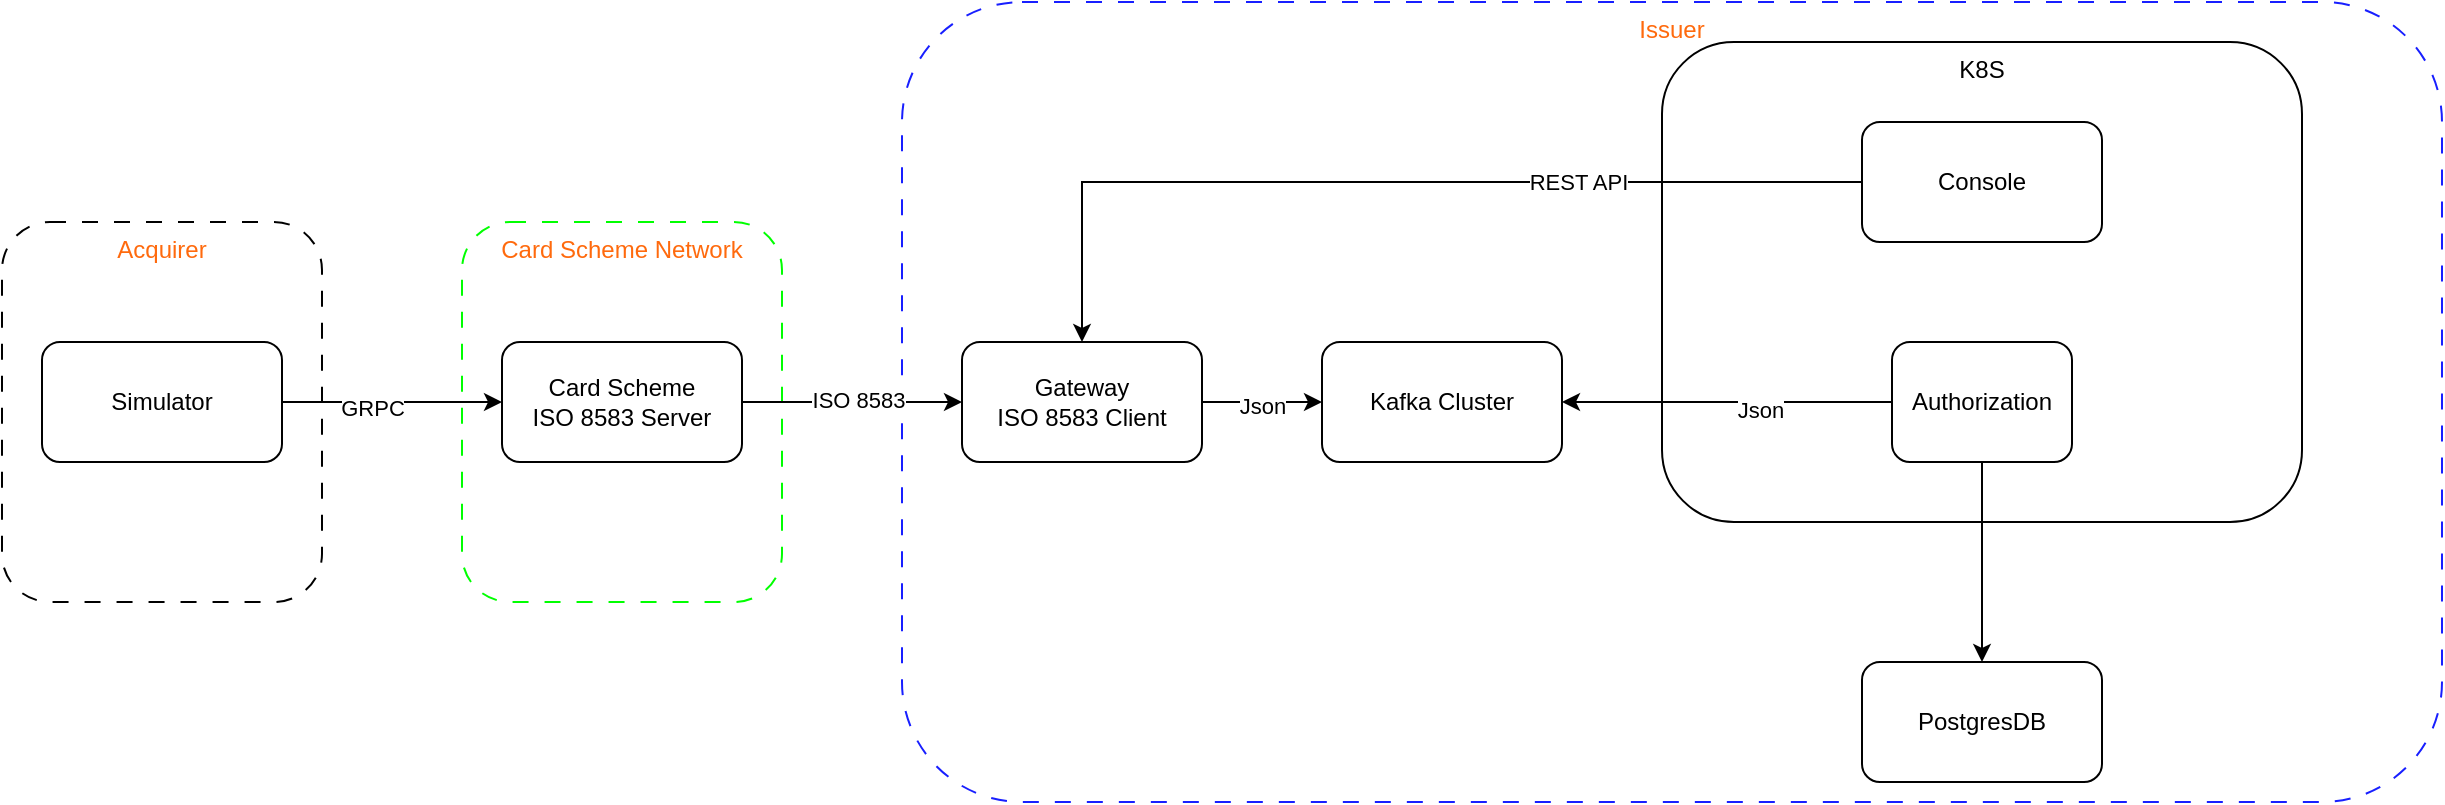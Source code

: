 <mxfile version="28.2.5">
  <diagram name="Page-1" id="pselvoHd6stR0SP9FDcE">
    <mxGraphModel dx="1246" dy="639" grid="1" gridSize="10" guides="1" tooltips="1" connect="1" arrows="1" fold="1" page="1" pageScale="1" pageWidth="850" pageHeight="1100" math="0" shadow="0">
      <root>
        <mxCell id="0" />
        <mxCell id="1" parent="0" />
        <mxCell id="93lUjKdrZOst9bO0TVYp-3" value="Acquirer" style="rounded=1;whiteSpace=wrap;html=1;verticalAlign=top;fontColor=#FF6A0D;dashed=1;dashPattern=8 8;" vertex="1" parent="1">
          <mxGeometry x="110" y="520" width="160" height="190" as="geometry" />
        </mxCell>
        <mxCell id="93lUjKdrZOst9bO0TVYp-7" value="Card Scheme Network" style="rounded=1;whiteSpace=wrap;html=1;verticalAlign=top;fontColor=#FF6A0D;dashed=1;dashPattern=8 8;strokeColor=#00FF00;" vertex="1" parent="1">
          <mxGeometry x="340" y="520" width="160" height="190" as="geometry" />
        </mxCell>
        <mxCell id="93lUjKdrZOst9bO0TVYp-8" value="Issuer" style="rounded=1;whiteSpace=wrap;html=1;verticalAlign=top;fontColor=#FF6A0D;dashed=1;dashPattern=8 8;strokeColor=#181FFF;" vertex="1" parent="1">
          <mxGeometry x="560" y="410" width="770" height="400" as="geometry" />
        </mxCell>
        <mxCell id="93lUjKdrZOst9bO0TVYp-28" style="edgeStyle=orthogonalEdgeStyle;rounded=0;orthogonalLoop=1;jettySize=auto;html=1;" edge="1" parent="1" source="93lUjKdrZOst9bO0TVYp-30" target="93lUjKdrZOst9bO0TVYp-33">
          <mxGeometry relative="1" as="geometry" />
        </mxCell>
        <mxCell id="93lUjKdrZOst9bO0TVYp-29" value="GRPC" style="edgeLabel;html=1;align=center;verticalAlign=middle;resizable=0;points=[];" vertex="1" connectable="0" parent="93lUjKdrZOst9bO0TVYp-28">
          <mxGeometry x="-0.182" y="-3" relative="1" as="geometry">
            <mxPoint as="offset" />
          </mxGeometry>
        </mxCell>
        <mxCell id="93lUjKdrZOst9bO0TVYp-30" value="Simulator" style="rounded=1;whiteSpace=wrap;html=1;" vertex="1" parent="1">
          <mxGeometry x="130" y="580" width="120" height="60" as="geometry" />
        </mxCell>
        <mxCell id="93lUjKdrZOst9bO0TVYp-31" style="edgeStyle=orthogonalEdgeStyle;rounded=0;orthogonalLoop=1;jettySize=auto;html=1;entryX=0;entryY=0.5;entryDx=0;entryDy=0;" edge="1" parent="1" source="93lUjKdrZOst9bO0TVYp-33" target="93lUjKdrZOst9bO0TVYp-36">
          <mxGeometry relative="1" as="geometry" />
        </mxCell>
        <mxCell id="93lUjKdrZOst9bO0TVYp-32" value="ISO 8583" style="edgeLabel;html=1;align=center;verticalAlign=middle;resizable=0;points=[];" vertex="1" connectable="0" parent="93lUjKdrZOst9bO0TVYp-31">
          <mxGeometry x="0.054" y="1" relative="1" as="geometry">
            <mxPoint as="offset" />
          </mxGeometry>
        </mxCell>
        <mxCell id="93lUjKdrZOst9bO0TVYp-33" value="&lt;div&gt;Card Scheme&lt;/div&gt;ISO 8583 Server" style="rounded=1;whiteSpace=wrap;html=1;" vertex="1" parent="1">
          <mxGeometry x="360" y="580" width="120" height="60" as="geometry" />
        </mxCell>
        <mxCell id="93lUjKdrZOst9bO0TVYp-34" style="edgeStyle=orthogonalEdgeStyle;rounded=0;orthogonalLoop=1;jettySize=auto;html=1;entryX=0;entryY=0.5;entryDx=0;entryDy=0;" edge="1" parent="1" source="93lUjKdrZOst9bO0TVYp-36" target="93lUjKdrZOst9bO0TVYp-38">
          <mxGeometry relative="1" as="geometry" />
        </mxCell>
        <mxCell id="93lUjKdrZOst9bO0TVYp-35" value="Json" style="edgeLabel;html=1;align=center;verticalAlign=middle;resizable=0;points=[];" vertex="1" connectable="0" parent="93lUjKdrZOst9bO0TVYp-34">
          <mxGeometry y="-2" relative="1" as="geometry">
            <mxPoint as="offset" />
          </mxGeometry>
        </mxCell>
        <mxCell id="93lUjKdrZOst9bO0TVYp-36" value="Gateway&lt;div&gt;ISO 8583 Client&lt;/div&gt;" style="rounded=1;whiteSpace=wrap;html=1;" vertex="1" parent="1">
          <mxGeometry x="590" y="580" width="120" height="60" as="geometry" />
        </mxCell>
        <mxCell id="93lUjKdrZOst9bO0TVYp-37" value="K8S" style="rounded=1;whiteSpace=wrap;html=1;verticalAlign=top;" vertex="1" parent="1">
          <mxGeometry x="940" y="430" width="320" height="240" as="geometry" />
        </mxCell>
        <mxCell id="93lUjKdrZOst9bO0TVYp-38" value="Kafka Cluster" style="rounded=1;whiteSpace=wrap;html=1;" vertex="1" parent="1">
          <mxGeometry x="770" y="580" width="120" height="60" as="geometry" />
        </mxCell>
        <mxCell id="93lUjKdrZOst9bO0TVYp-39" style="edgeStyle=orthogonalEdgeStyle;rounded=0;orthogonalLoop=1;jettySize=auto;html=1;" edge="1" parent="1" source="93lUjKdrZOst9bO0TVYp-42" target="93lUjKdrZOst9bO0TVYp-43">
          <mxGeometry relative="1" as="geometry" />
        </mxCell>
        <mxCell id="93lUjKdrZOst9bO0TVYp-40" style="edgeStyle=orthogonalEdgeStyle;rounded=0;orthogonalLoop=1;jettySize=auto;html=1;" edge="1" parent="1" source="93lUjKdrZOst9bO0TVYp-42" target="93lUjKdrZOst9bO0TVYp-38">
          <mxGeometry relative="1" as="geometry" />
        </mxCell>
        <mxCell id="93lUjKdrZOst9bO0TVYp-41" value="Json" style="edgeLabel;html=1;align=center;verticalAlign=middle;resizable=0;points=[];" vertex="1" connectable="0" parent="93lUjKdrZOst9bO0TVYp-40">
          <mxGeometry x="-0.2" y="4" relative="1" as="geometry">
            <mxPoint as="offset" />
          </mxGeometry>
        </mxCell>
        <mxCell id="93lUjKdrZOst9bO0TVYp-42" value="Authorization" style="rounded=1;whiteSpace=wrap;html=1;" vertex="1" parent="1">
          <mxGeometry x="1055" y="580" width="90" height="60" as="geometry" />
        </mxCell>
        <mxCell id="93lUjKdrZOst9bO0TVYp-43" value="PostgresDB" style="rounded=1;whiteSpace=wrap;html=1;" vertex="1" parent="1">
          <mxGeometry x="1040" y="740" width="120" height="60" as="geometry" />
        </mxCell>
        <mxCell id="93lUjKdrZOst9bO0TVYp-44" style="edgeStyle=orthogonalEdgeStyle;rounded=0;orthogonalLoop=1;jettySize=auto;html=1;entryX=0.5;entryY=0;entryDx=0;entryDy=0;" edge="1" parent="1" source="93lUjKdrZOst9bO0TVYp-46" target="93lUjKdrZOst9bO0TVYp-36">
          <mxGeometry relative="1" as="geometry" />
        </mxCell>
        <mxCell id="93lUjKdrZOst9bO0TVYp-45" value="REST API" style="edgeLabel;html=1;align=center;verticalAlign=middle;resizable=0;points=[];" vertex="1" connectable="0" parent="93lUjKdrZOst9bO0TVYp-44">
          <mxGeometry x="-0.396" relative="1" as="geometry">
            <mxPoint as="offset" />
          </mxGeometry>
        </mxCell>
        <mxCell id="93lUjKdrZOst9bO0TVYp-46" value="Console" style="rounded=1;whiteSpace=wrap;html=1;" vertex="1" parent="1">
          <mxGeometry x="1040" y="470" width="120" height="60" as="geometry" />
        </mxCell>
      </root>
    </mxGraphModel>
  </diagram>
</mxfile>
